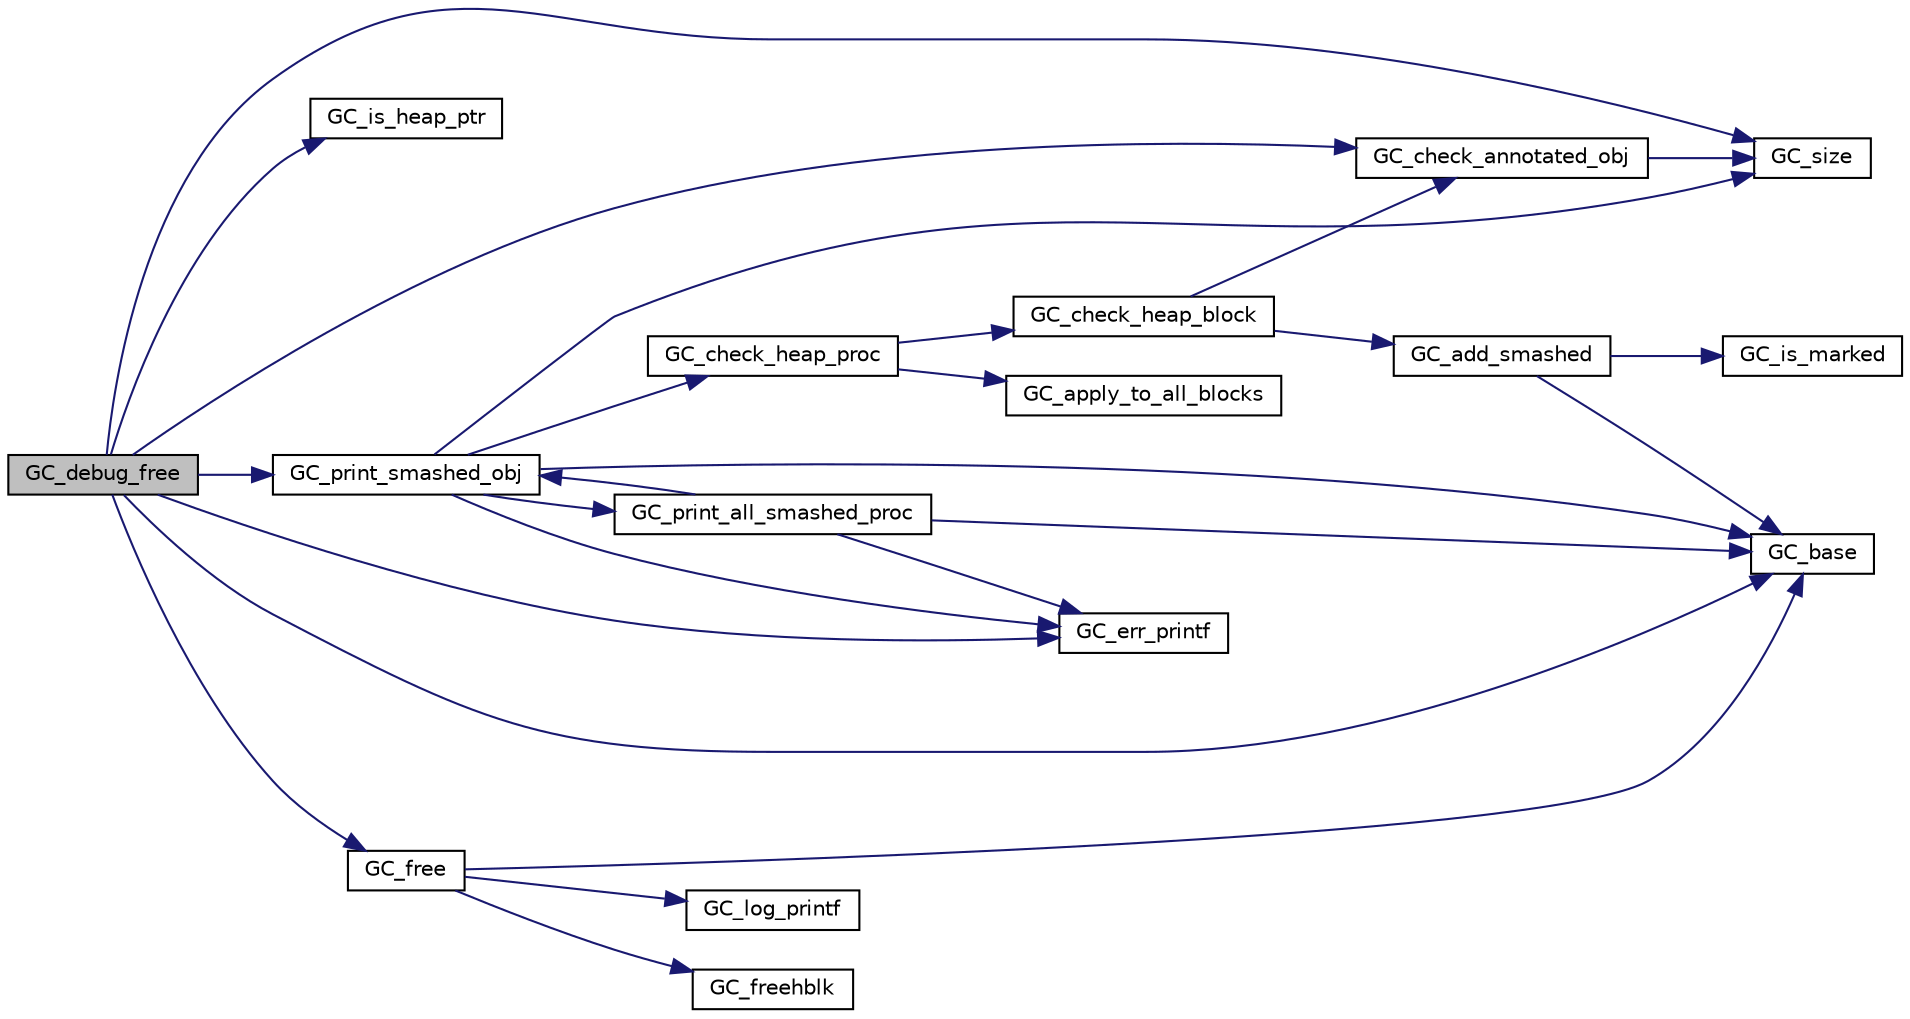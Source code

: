 digraph "GC_debug_free"
{
  edge [fontname="Helvetica",fontsize="10",labelfontname="Helvetica",labelfontsize="10"];
  node [fontname="Helvetica",fontsize="10",shape=record];
  rankdir="LR";
  Node532 [label="GC_debug_free",height=0.2,width=0.4,color="black", fillcolor="grey75", style="filled", fontcolor="black"];
  Node532 -> Node533 [color="midnightblue",fontsize="10",style="solid",fontname="Helvetica"];
  Node533 [label="GC_base",height=0.2,width=0.4,color="black", fillcolor="white", style="filled",URL="$d0/daa/gc_8h.html#a8b93cd0c8d9c312bbdf0e679d10b680a"];
  Node532 -> Node534 [color="midnightblue",fontsize="10",style="solid",fontname="Helvetica"];
  Node534 [label="GC_is_heap_ptr",height=0.2,width=0.4,color="black", fillcolor="white", style="filled",URL="$d0/daa/gc_8h.html#ac99d731291fa44e0b4c133503350661c"];
  Node532 -> Node535 [color="midnightblue",fontsize="10",style="solid",fontname="Helvetica"];
  Node535 [label="GC_err_printf",height=0.2,width=0.4,color="black", fillcolor="white", style="filled",URL="$dd/d79/gc__priv_8h.html#a515817b1cc28538efe42e953361e6cb1"];
  Node532 -> Node536 [color="midnightblue",fontsize="10",style="solid",fontname="Helvetica"];
  Node536 [label="GC_check_annotated_obj",height=0.2,width=0.4,color="black", fillcolor="white", style="filled",URL="$d3/d7b/dbg__mlc_8c.html#ad714e5613bb976a1ed8ecd23f05f8b8b"];
  Node536 -> Node537 [color="midnightblue",fontsize="10",style="solid",fontname="Helvetica"];
  Node537 [label="GC_size",height=0.2,width=0.4,color="black", fillcolor="white", style="filled",URL="$d0/daa/gc_8h.html#a8e4b29a6f09c281e53721eba5f206cf8"];
  Node532 -> Node537 [color="midnightblue",fontsize="10",style="solid",fontname="Helvetica"];
  Node532 -> Node538 [color="midnightblue",fontsize="10",style="solid",fontname="Helvetica"];
  Node538 [label="GC_print_smashed_obj",height=0.2,width=0.4,color="black", fillcolor="white", style="filled",URL="$d3/d7b/dbg__mlc_8c.html#a21b7aeb13fae852e7ba3acbbc10e535c"];
  Node538 -> Node533 [color="midnightblue",fontsize="10",style="solid",fontname="Helvetica"];
  Node538 -> Node535 [color="midnightblue",fontsize="10",style="solid",fontname="Helvetica"];
  Node538 -> Node537 [color="midnightblue",fontsize="10",style="solid",fontname="Helvetica"];
  Node538 -> Node539 [color="midnightblue",fontsize="10",style="solid",fontname="Helvetica"];
  Node539 [label="GC_check_heap_proc",height=0.2,width=0.4,color="black", fillcolor="white", style="filled",URL="$d3/d7b/dbg__mlc_8c.html#ac422a24ebb4519fa334d8ebadd453d75"];
  Node539 -> Node540 [color="midnightblue",fontsize="10",style="solid",fontname="Helvetica"];
  Node540 [label="GC_apply_to_all_blocks",height=0.2,width=0.4,color="black", fillcolor="white", style="filled",URL="$d2/d22/headers_8c.html#a48a8aa76f61165c1116bb7a3a52d9ac5"];
  Node539 -> Node541 [color="midnightblue",fontsize="10",style="solid",fontname="Helvetica"];
  Node541 [label="GC_check_heap_block",height=0.2,width=0.4,color="black", fillcolor="white", style="filled",URL="$d3/d7b/dbg__mlc_8c.html#a24c254a2b95bbc152d8eedba28121275"];
  Node541 -> Node536 [color="midnightblue",fontsize="10",style="solid",fontname="Helvetica"];
  Node541 -> Node542 [color="midnightblue",fontsize="10",style="solid",fontname="Helvetica"];
  Node542 [label="GC_add_smashed",height=0.2,width=0.4,color="black", fillcolor="white", style="filled",URL="$d3/d7b/dbg__mlc_8c.html#a25d9083b1d677389672528b7e55c0ce6"];
  Node542 -> Node543 [color="midnightblue",fontsize="10",style="solid",fontname="Helvetica"];
  Node543 [label="GC_is_marked",height=0.2,width=0.4,color="black", fillcolor="white", style="filled",URL="$d4/d23/gc__mark_8h.html#a268392cfc127d2574a72a58dd517e926"];
  Node542 -> Node533 [color="midnightblue",fontsize="10",style="solid",fontname="Helvetica"];
  Node538 -> Node544 [color="midnightblue",fontsize="10",style="solid",fontname="Helvetica"];
  Node544 [label="GC_print_all_smashed_proc",height=0.2,width=0.4,color="black", fillcolor="white", style="filled",URL="$d3/d7b/dbg__mlc_8c.html#adb3b437256974a46b9a6a7463f30bd56"];
  Node544 -> Node535 [color="midnightblue",fontsize="10",style="solid",fontname="Helvetica"];
  Node544 -> Node533 [color="midnightblue",fontsize="10",style="solid",fontname="Helvetica"];
  Node544 -> Node538 [color="midnightblue",fontsize="10",style="solid",fontname="Helvetica"];
  Node532 -> Node545 [color="midnightblue",fontsize="10",style="solid",fontname="Helvetica"];
  Node545 [label="GC_free",height=0.2,width=0.4,color="black", fillcolor="white", style="filled",URL="$d0/daa/gc_8h.html#aef11fb85e24d9cdb7da9ef9df26d45b3"];
  Node545 -> Node546 [color="midnightblue",fontsize="10",style="solid",fontname="Helvetica"];
  Node546 [label="GC_log_printf",height=0.2,width=0.4,color="black", fillcolor="white", style="filled",URL="$dd/d79/gc__priv_8h.html#ada843fec7ffa10957a47951e0691f73b"];
  Node545 -> Node533 [color="midnightblue",fontsize="10",style="solid",fontname="Helvetica"];
  Node545 -> Node547 [color="midnightblue",fontsize="10",style="solid",fontname="Helvetica"];
  Node547 [label="GC_freehblk",height=0.2,width=0.4,color="black", fillcolor="white", style="filled",URL="$d8/d86/allchblk_8c.html#a2c41d1fbfff96311052f54041d5c659a"];
}
